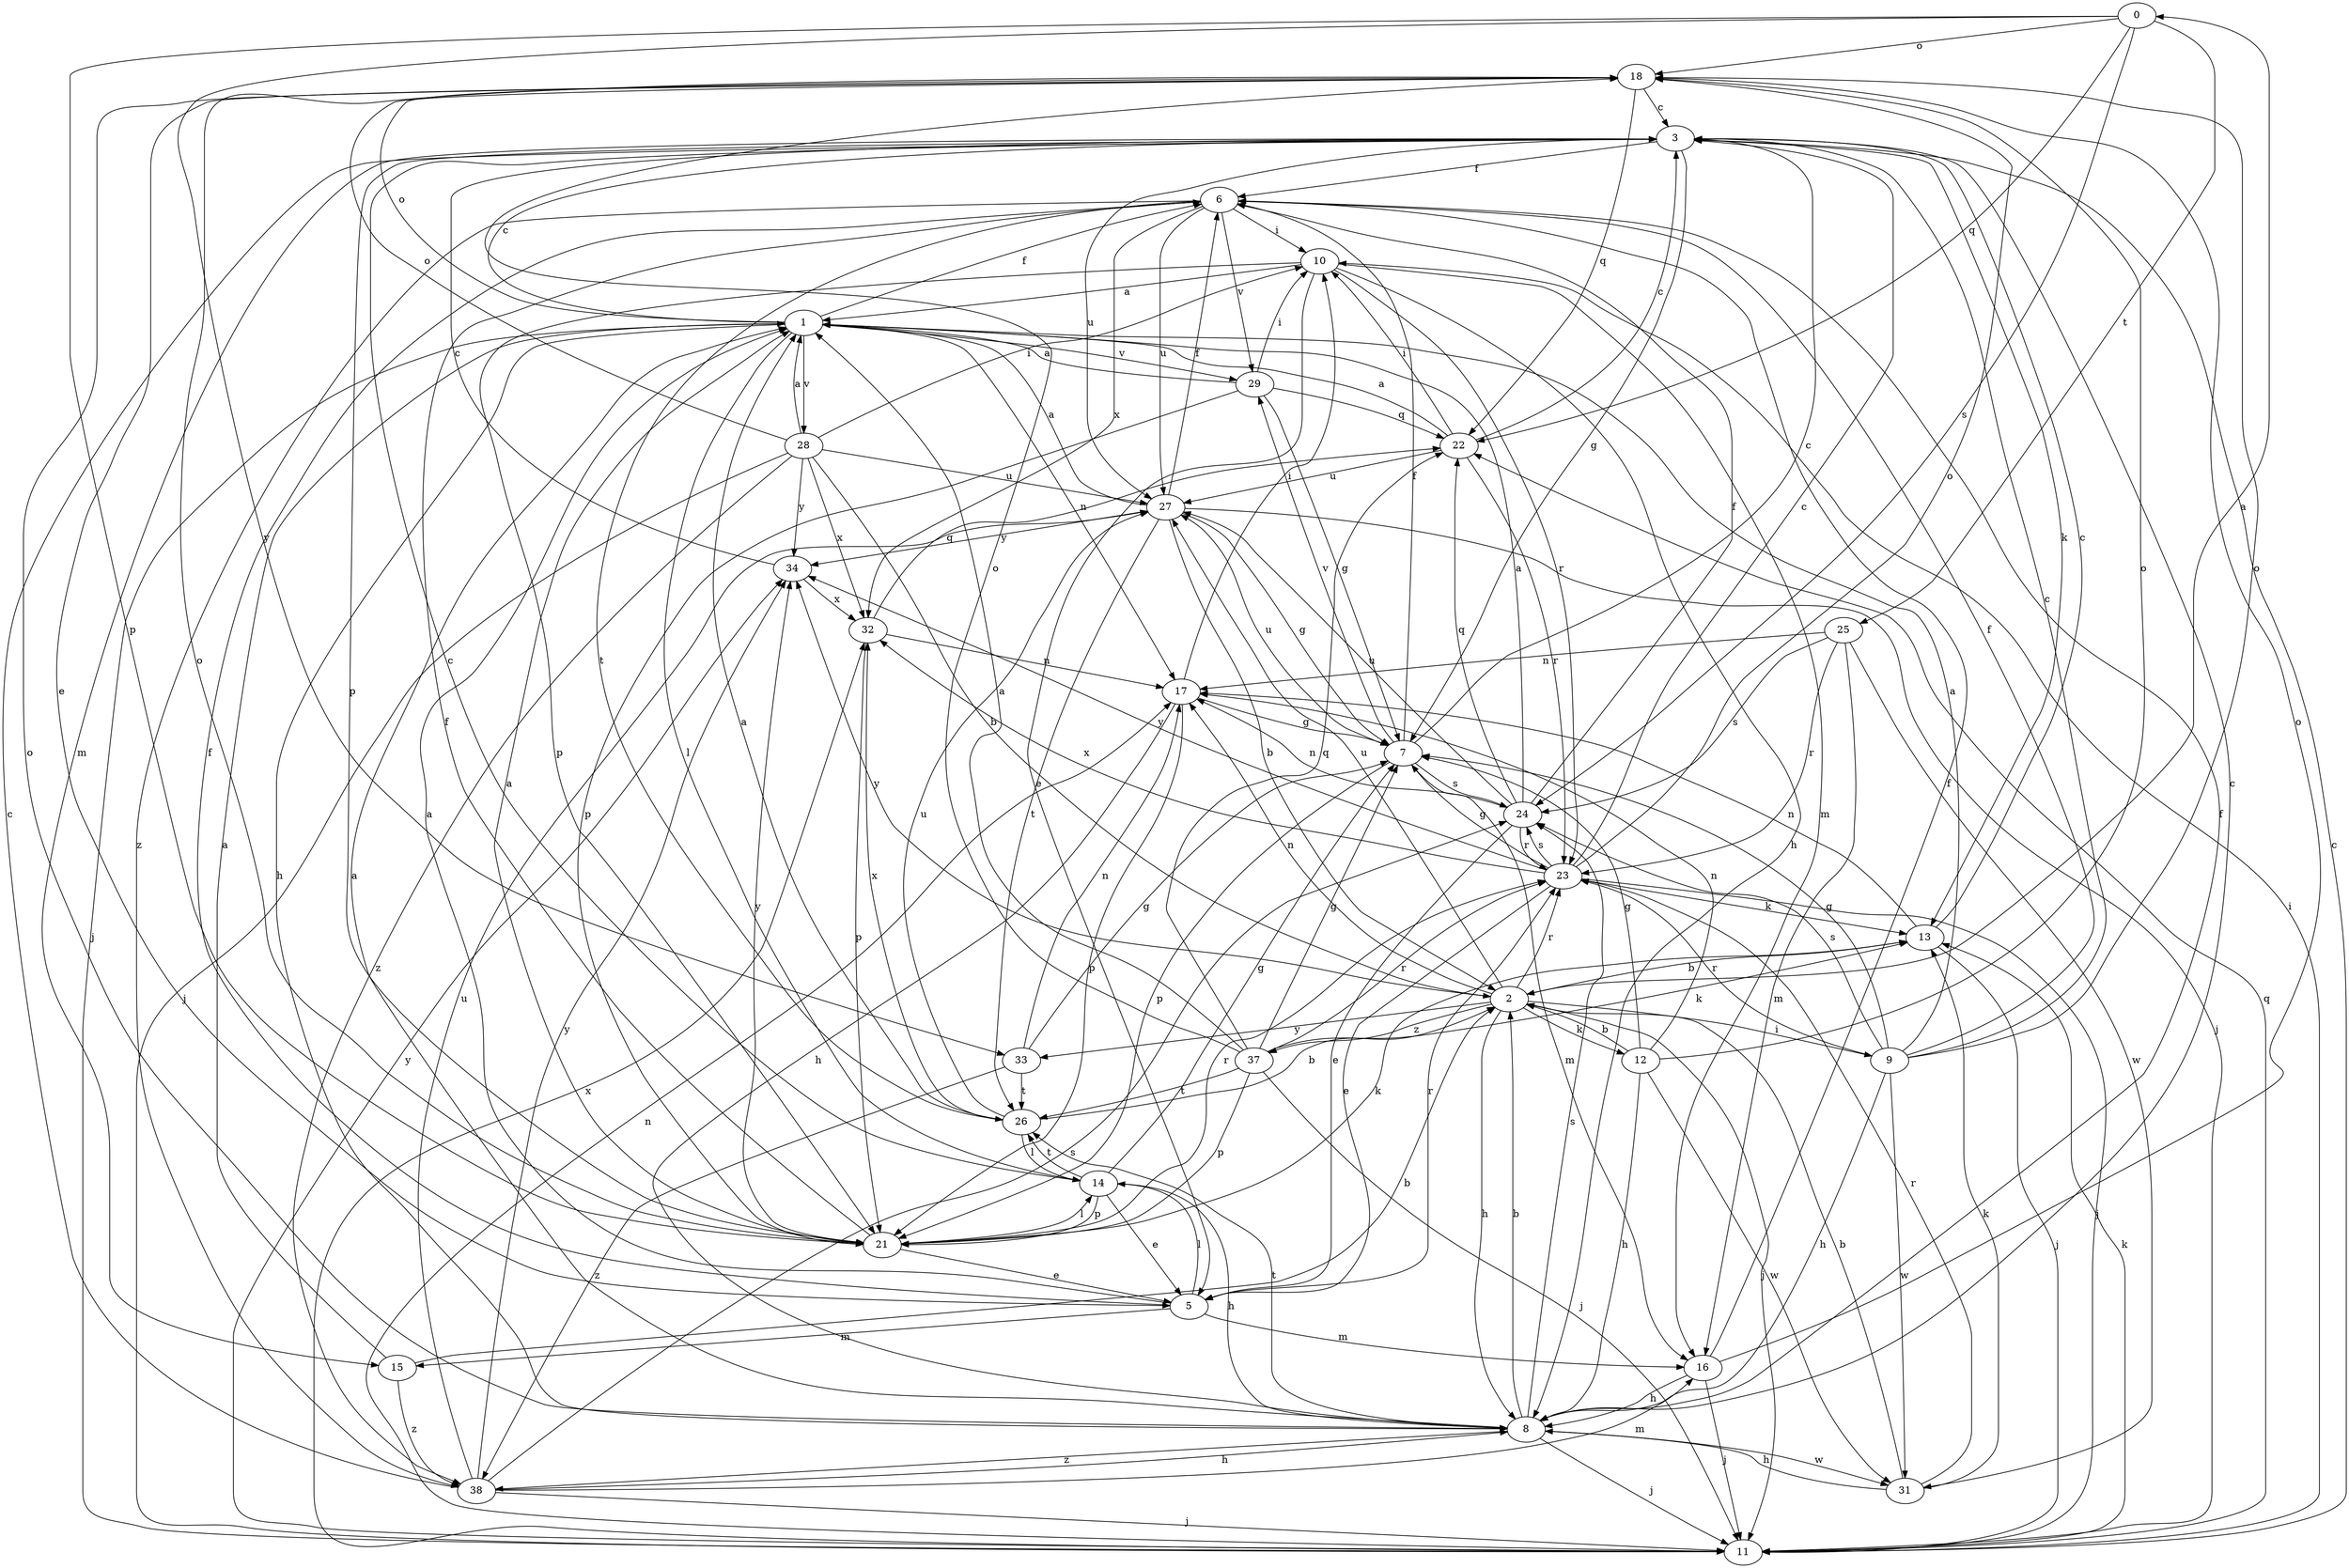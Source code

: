 strict digraph  {
0;
1;
2;
3;
5;
6;
7;
8;
9;
10;
11;
12;
13;
14;
15;
16;
17;
18;
21;
22;
23;
24;
25;
26;
27;
28;
29;
31;
32;
33;
34;
37;
38;
0 -> 18  [label=o];
0 -> 21  [label=p];
0 -> 22  [label=q];
0 -> 24  [label=s];
0 -> 25  [label=t];
0 -> 33  [label=y];
1 -> 3  [label=c];
1 -> 6  [label=f];
1 -> 8  [label=h];
1 -> 11  [label=j];
1 -> 14  [label=l];
1 -> 17  [label=n];
1 -> 18  [label=o];
1 -> 28  [label=v];
1 -> 29  [label=v];
2 -> 0  [label=a];
2 -> 8  [label=h];
2 -> 9  [label=i];
2 -> 11  [label=j];
2 -> 12  [label=k];
2 -> 17  [label=n];
2 -> 23  [label=r];
2 -> 27  [label=u];
2 -> 33  [label=y];
2 -> 34  [label=y];
2 -> 37  [label=z];
3 -> 6  [label=f];
3 -> 7  [label=g];
3 -> 13  [label=k];
3 -> 15  [label=m];
3 -> 21  [label=p];
3 -> 27  [label=u];
5 -> 1  [label=a];
5 -> 6  [label=f];
5 -> 14  [label=l];
5 -> 15  [label=m];
5 -> 16  [label=m];
5 -> 23  [label=r];
6 -> 10  [label=i];
6 -> 26  [label=t];
6 -> 27  [label=u];
6 -> 29  [label=v];
6 -> 32  [label=x];
6 -> 38  [label=z];
7 -> 3  [label=c];
7 -> 6  [label=f];
7 -> 16  [label=m];
7 -> 21  [label=p];
7 -> 24  [label=s];
7 -> 27  [label=u];
7 -> 29  [label=v];
8 -> 1  [label=a];
8 -> 2  [label=b];
8 -> 3  [label=c];
8 -> 6  [label=f];
8 -> 11  [label=j];
8 -> 18  [label=o];
8 -> 24  [label=s];
8 -> 26  [label=t];
8 -> 31  [label=w];
8 -> 38  [label=z];
9 -> 1  [label=a];
9 -> 3  [label=c];
9 -> 6  [label=f];
9 -> 7  [label=g];
9 -> 8  [label=h];
9 -> 18  [label=o];
9 -> 23  [label=r];
9 -> 24  [label=s];
9 -> 31  [label=w];
10 -> 1  [label=a];
10 -> 5  [label=e];
10 -> 8  [label=h];
10 -> 16  [label=m];
10 -> 21  [label=p];
10 -> 23  [label=r];
11 -> 3  [label=c];
11 -> 10  [label=i];
11 -> 13  [label=k];
11 -> 17  [label=n];
11 -> 22  [label=q];
11 -> 32  [label=x];
11 -> 34  [label=y];
12 -> 2  [label=b];
12 -> 7  [label=g];
12 -> 8  [label=h];
12 -> 17  [label=n];
12 -> 18  [label=o];
12 -> 31  [label=w];
13 -> 2  [label=b];
13 -> 3  [label=c];
13 -> 11  [label=j];
13 -> 17  [label=n];
14 -> 3  [label=c];
14 -> 5  [label=e];
14 -> 7  [label=g];
14 -> 8  [label=h];
14 -> 21  [label=p];
14 -> 26  [label=t];
15 -> 1  [label=a];
15 -> 2  [label=b];
15 -> 38  [label=z];
16 -> 6  [label=f];
16 -> 8  [label=h];
16 -> 11  [label=j];
16 -> 18  [label=o];
17 -> 7  [label=g];
17 -> 8  [label=h];
17 -> 10  [label=i];
17 -> 21  [label=p];
18 -> 3  [label=c];
18 -> 5  [label=e];
18 -> 22  [label=q];
21 -> 1  [label=a];
21 -> 5  [label=e];
21 -> 6  [label=f];
21 -> 13  [label=k];
21 -> 14  [label=l];
21 -> 18  [label=o];
21 -> 23  [label=r];
21 -> 34  [label=y];
22 -> 1  [label=a];
22 -> 3  [label=c];
22 -> 10  [label=i];
22 -> 23  [label=r];
22 -> 27  [label=u];
23 -> 3  [label=c];
23 -> 5  [label=e];
23 -> 7  [label=g];
23 -> 11  [label=j];
23 -> 13  [label=k];
23 -> 18  [label=o];
23 -> 24  [label=s];
23 -> 32  [label=x];
23 -> 34  [label=y];
24 -> 1  [label=a];
24 -> 5  [label=e];
24 -> 6  [label=f];
24 -> 17  [label=n];
24 -> 22  [label=q];
24 -> 23  [label=r];
24 -> 27  [label=u];
25 -> 16  [label=m];
25 -> 17  [label=n];
25 -> 23  [label=r];
25 -> 24  [label=s];
25 -> 31  [label=w];
26 -> 1  [label=a];
26 -> 2  [label=b];
26 -> 14  [label=l];
26 -> 27  [label=u];
26 -> 32  [label=x];
27 -> 1  [label=a];
27 -> 2  [label=b];
27 -> 6  [label=f];
27 -> 7  [label=g];
27 -> 11  [label=j];
27 -> 26  [label=t];
27 -> 34  [label=y];
28 -> 1  [label=a];
28 -> 2  [label=b];
28 -> 10  [label=i];
28 -> 11  [label=j];
28 -> 18  [label=o];
28 -> 27  [label=u];
28 -> 32  [label=x];
28 -> 34  [label=y];
28 -> 38  [label=z];
29 -> 1  [label=a];
29 -> 7  [label=g];
29 -> 10  [label=i];
29 -> 21  [label=p];
29 -> 22  [label=q];
31 -> 2  [label=b];
31 -> 8  [label=h];
31 -> 13  [label=k];
31 -> 23  [label=r];
32 -> 17  [label=n];
32 -> 21  [label=p];
32 -> 22  [label=q];
33 -> 7  [label=g];
33 -> 17  [label=n];
33 -> 26  [label=t];
33 -> 38  [label=z];
34 -> 3  [label=c];
34 -> 32  [label=x];
37 -> 1  [label=a];
37 -> 7  [label=g];
37 -> 11  [label=j];
37 -> 13  [label=k];
37 -> 18  [label=o];
37 -> 21  [label=p];
37 -> 22  [label=q];
37 -> 23  [label=r];
37 -> 26  [label=t];
38 -> 3  [label=c];
38 -> 8  [label=h];
38 -> 11  [label=j];
38 -> 16  [label=m];
38 -> 24  [label=s];
38 -> 27  [label=u];
38 -> 34  [label=y];
}
